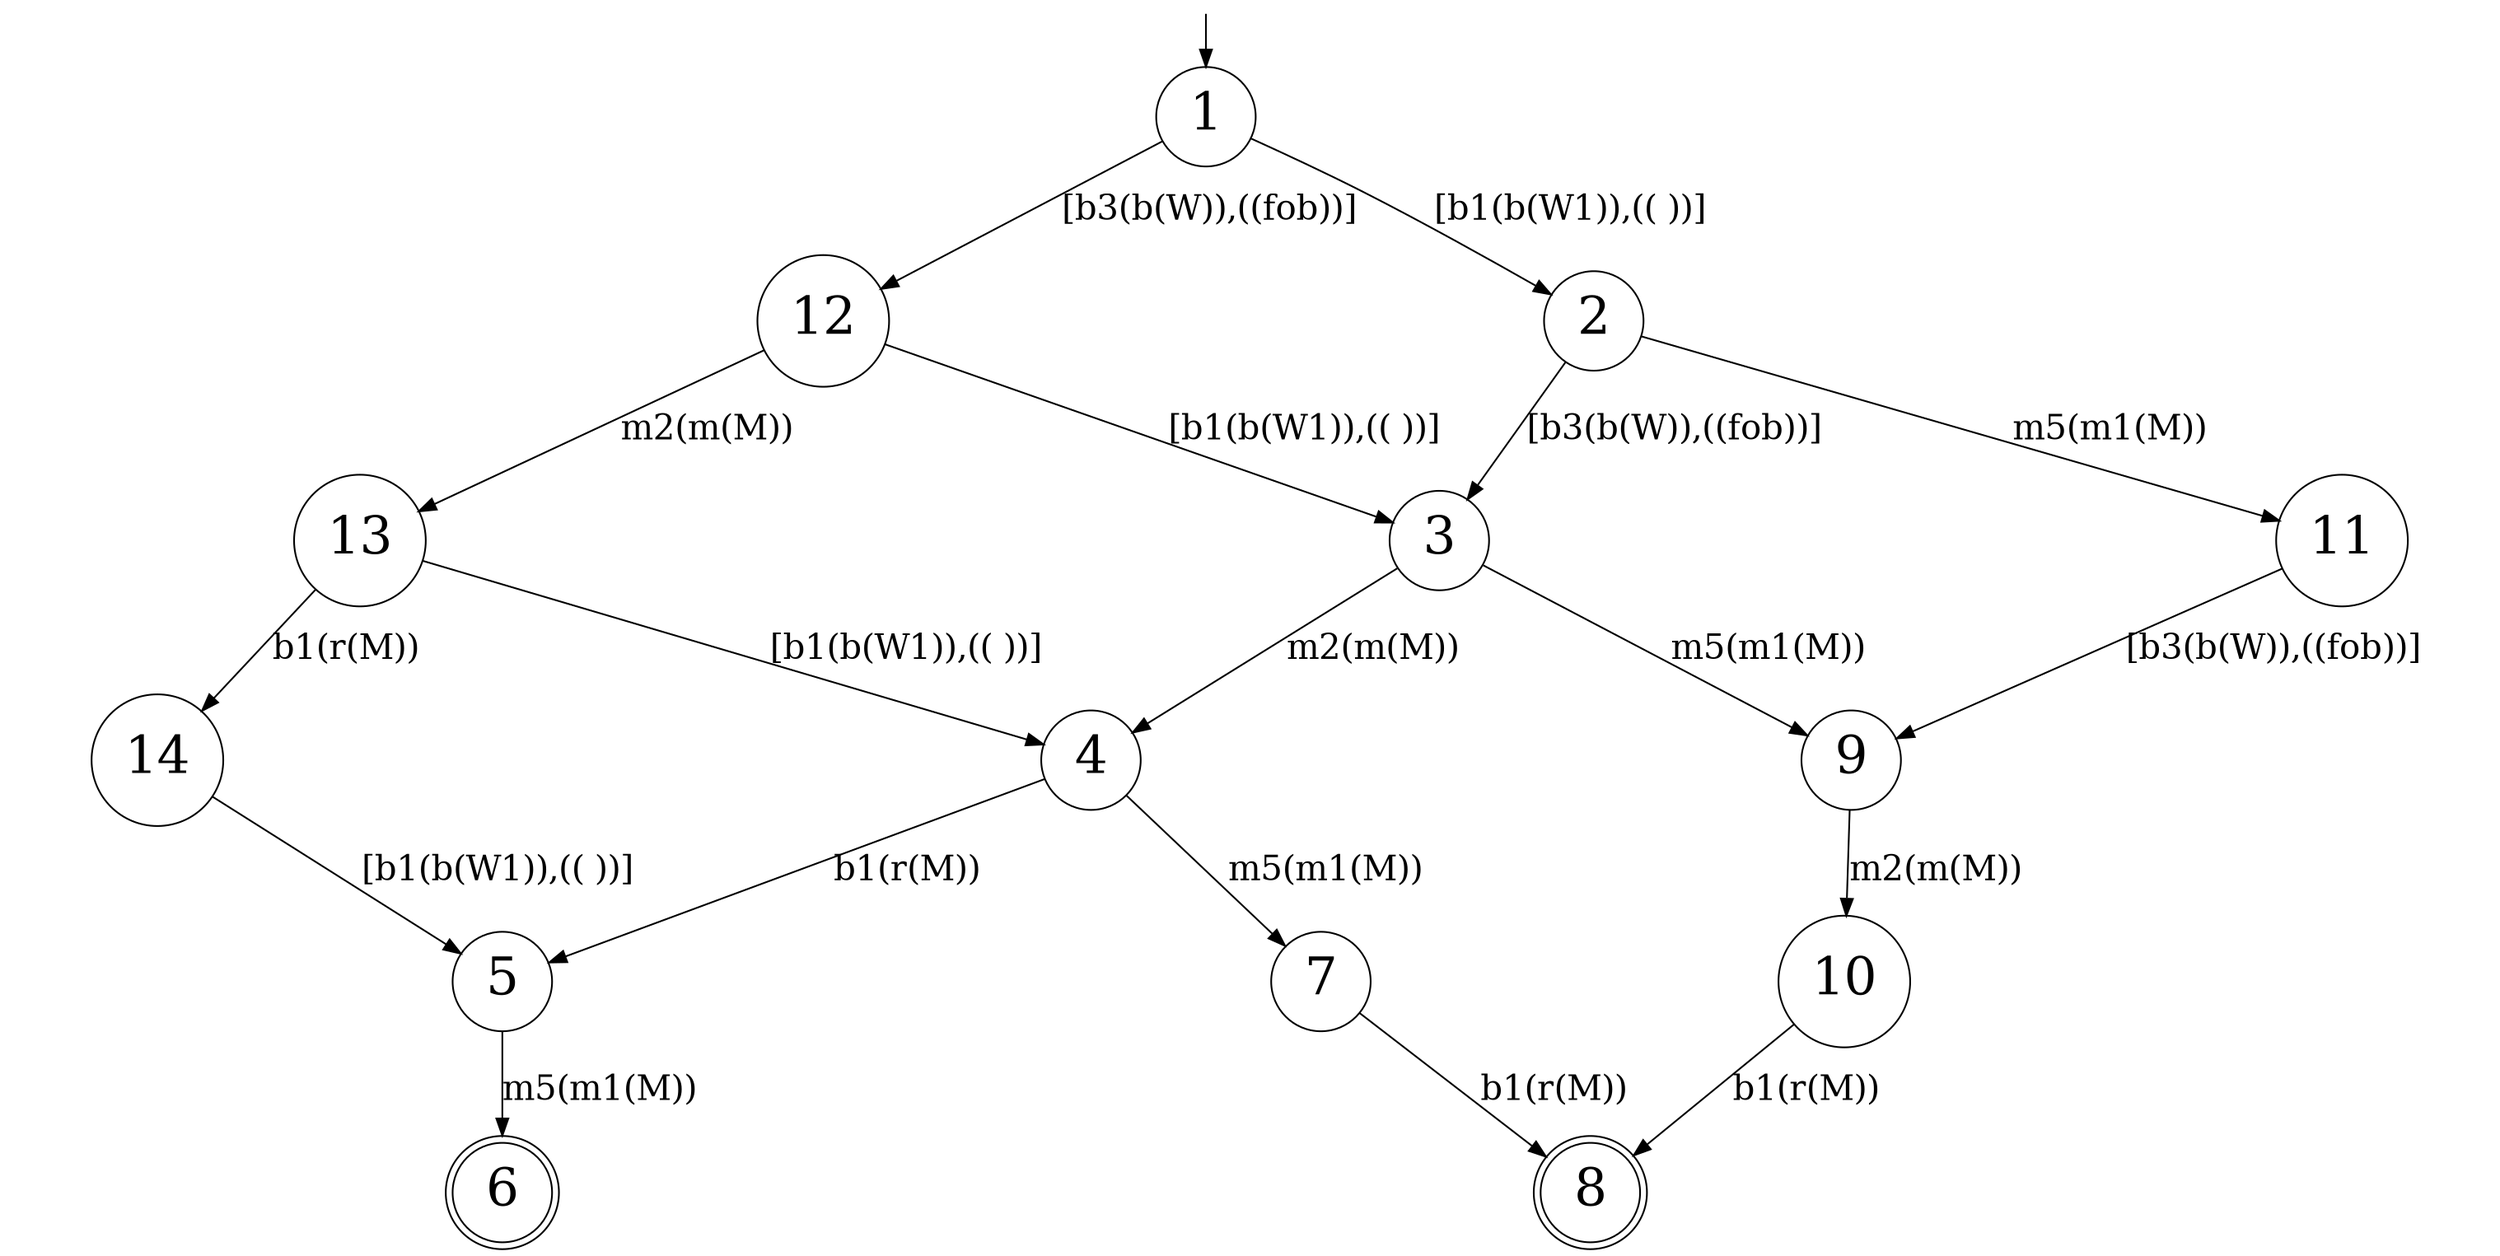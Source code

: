 digraph G {
ratio=0.5;
rankdir=TB;
ranksep=0.4;
1 [shape=circle,fontsize=30,label="1"];
2 [shape=circle,fontsize=30,label="2"];
1 -> 2 [label="[b1(b(W1)),(( ))]",fontsize=20];
3 [shape=circle,fontsize=30,label="3"];
2 -> 3 [label="[b3(b(W)),((fob))]",fontsize=20];
4 [shape=circle,fontsize=30,label="4"];
3 -> 4 [label="m2(m(M))",fontsize=20];
5 [shape=circle,fontsize=30,label="5"];
4 -> 5 [label="b1(r(M))",fontsize=20];
6 [shape=doublecircle,fontsize=30,label="6"];
5 -> 6 [label="m5(m1(M))",fontsize=20];
7 [shape=circle,fontsize=30,label="7"];
4 -> 7 [label="m5(m1(M))",fontsize=20];
8 [shape=doublecircle,fontsize=30,label="8"];
7 -> 8 [label="b1(r(M))",fontsize=20];
9 [shape=circle,fontsize=30,label="9"];
3 -> 9 [label="m5(m1(M))",fontsize=20];
10 [shape=circle,fontsize=30,label="10"];
9 -> 10 [label="m2(m(M))",fontsize=20];
10 -> 8 [label="b1(r(M))",fontsize=20];
11 [shape=circle,fontsize=30,label="11"];
2 -> 11 [label="m5(m1(M))",fontsize=20];
11 -> 9 [label="[b3(b(W)),((fob))]",fontsize=20];
12 [shape=circle,fontsize=30,label="12"];
1 -> 12 [label="[b3(b(W)),((fob))]",fontsize=20];
12 -> 3 [label="[b1(b(W1)),(( ))]",fontsize=20];
13 [shape=circle,fontsize=30,label="13"];
12 -> 13 [label="m2(m(M))",fontsize=20];
13 -> 4 [label="[b1(b(W1)),(( ))]",fontsize=20];
14 [shape=circle,fontsize=30,label="14"];
13 -> 14 [label="b1(r(M))",fontsize=20];
14 -> 5 [label="[b1(b(W1)),(( ))]",fontsize=20];
node [shape = point, color=white, fontcolor=white]; start;
start -> 1;
}
